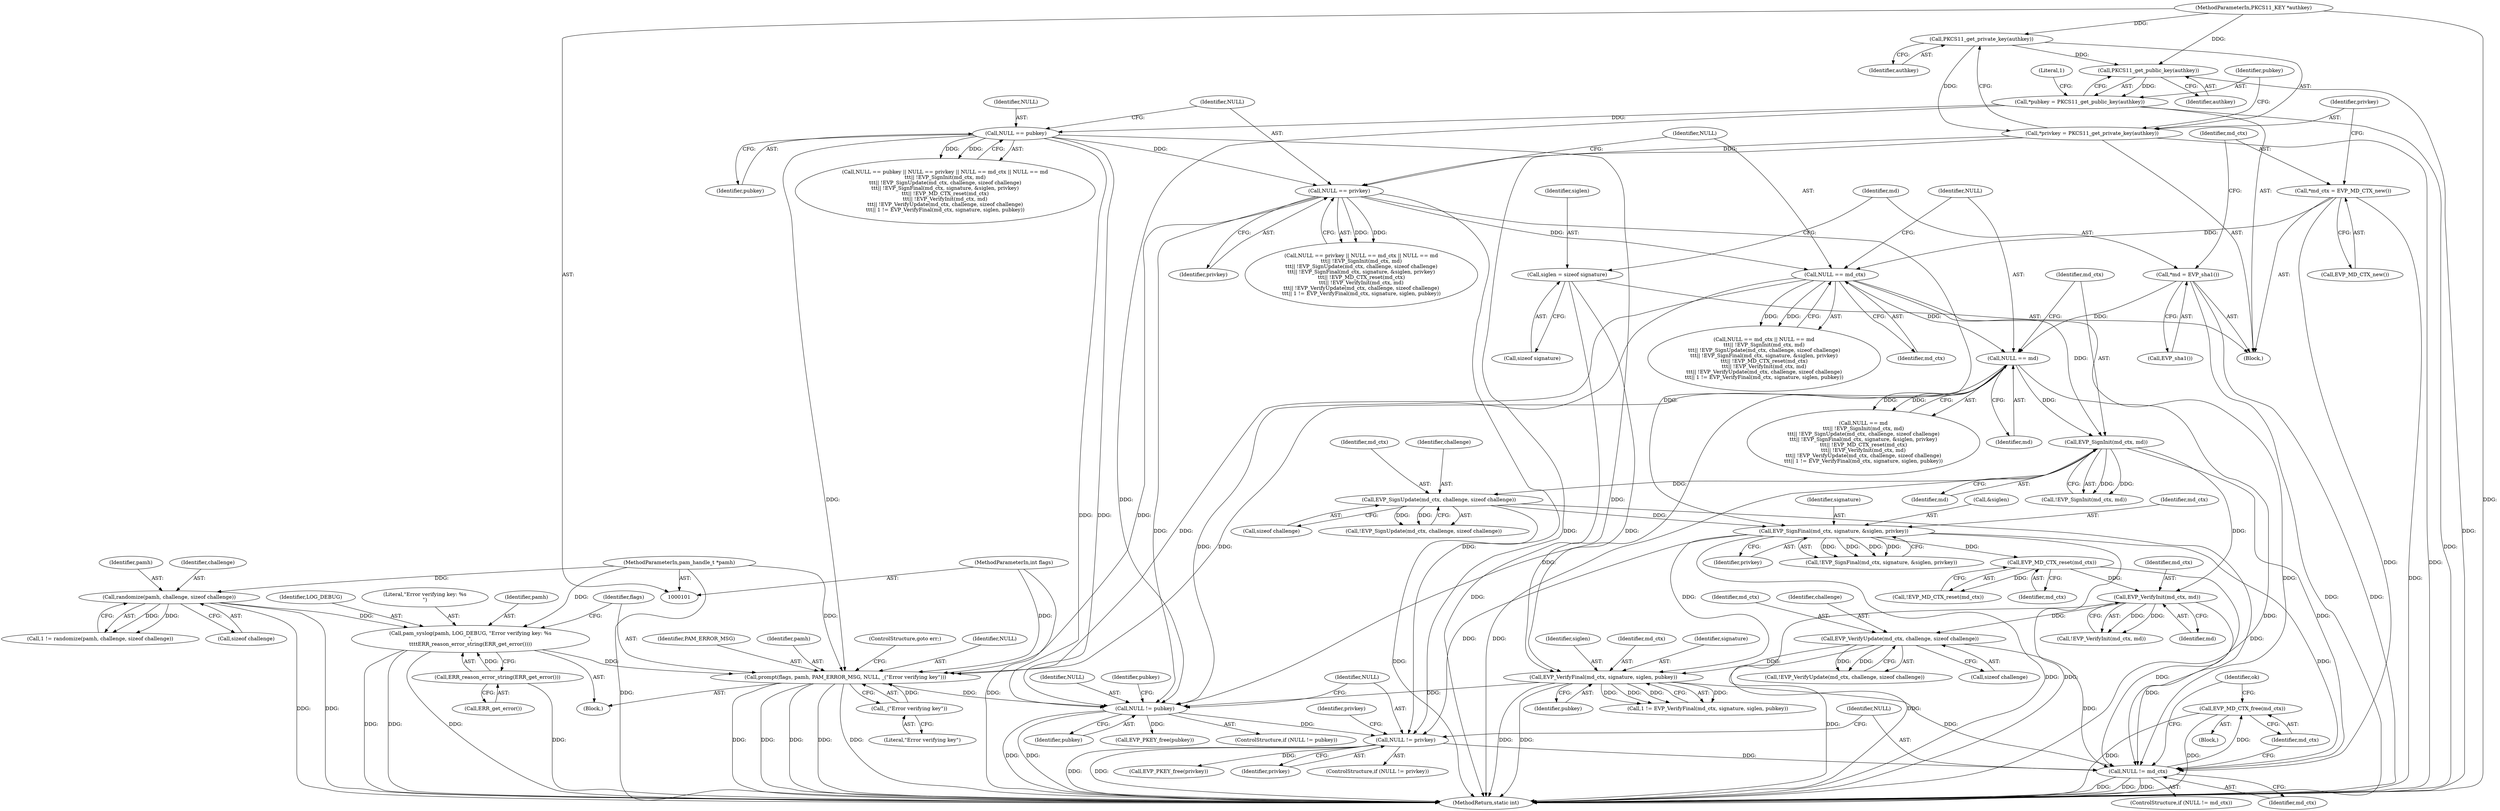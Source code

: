 digraph "0_pam_p11_d150b60e1e14c261b113f55681419ad1dfa8a76c@API" {
"1000241" [label="(Call,EVP_MD_CTX_free(md_ctx))"];
"1000237" [label="(Call,NULL != md_ctx)"];
"1000231" [label="(Call,NULL != privkey)"];
"1000225" [label="(Call,NULL != pubkey)"];
"1000212" [label="(Call,prompt(flags, pamh, PAM_ERROR_MSG, NULL, _(\"Error verifying key\")))"];
"1000103" [label="(MethodParameterIn,int flags)"];
"1000206" [label="(Call,pam_syslog(pamh, LOG_DEBUG, \"Error verifying key: %s\n\",\n\t\t\t\tERR_reason_error_string(ERR_get_error())))"];
"1000138" [label="(Call,randomize(pamh, challenge, sizeof challenge))"];
"1000102" [label="(MethodParameterIn,pam_handle_t *pamh)"];
"1000210" [label="(Call,ERR_reason_error_string(ERR_get_error()))"];
"1000159" [label="(Call,NULL == md)"];
"1000155" [label="(Call,NULL == md_ctx)"];
"1000151" [label="(Call,NULL == privkey)"];
"1000147" [label="(Call,NULL == pubkey)"];
"1000131" [label="(Call,*pubkey = PKCS11_get_public_key(authkey))"];
"1000133" [label="(Call,PKCS11_get_public_key(authkey))"];
"1000128" [label="(Call,PKCS11_get_private_key(authkey))"];
"1000104" [label="(MethodParameterIn,PKCS11_KEY *authkey)"];
"1000126" [label="(Call,*privkey = PKCS11_get_private_key(authkey))"];
"1000122" [label="(Call,*md_ctx = EVP_MD_CTX_new())"];
"1000118" [label="(Call,*md = EVP_sha1())"];
"1000217" [label="(Call,_(\"Error verifying key\"))"];
"1000200" [label="(Call,EVP_VerifyFinal(md_ctx, signature, siglen, pubkey))"];
"1000193" [label="(Call,EVP_VerifyUpdate(md_ctx, challenge, sizeof challenge))"];
"1000188" [label="(Call,EVP_VerifyInit(md_ctx, md))"];
"1000184" [label="(Call,EVP_MD_CTX_reset(md_ctx))"];
"1000176" [label="(Call,EVP_SignFinal(md_ctx, signature, &siglen, privkey))"];
"1000169" [label="(Call,EVP_SignUpdate(md_ctx, challenge, sizeof challenge))"];
"1000164" [label="(Call,EVP_SignInit(md_ctx, md))"];
"1000113" [label="(Call,siglen = sizeof signature)"];
"1000233" [label="(Identifier,privkey)"];
"1000129" [label="(Identifier,authkey)"];
"1000140" [label="(Identifier,challenge)"];
"1000245" [label="(MethodReturn,static int)"];
"1000166" [label="(Identifier,md)"];
"1000164" [label="(Call,EVP_SignInit(md_ctx, md))"];
"1000238" [label="(Identifier,NULL)"];
"1000205" [label="(Block,)"];
"1000172" [label="(Call,sizeof challenge)"];
"1000225" [label="(Call,NULL != pubkey)"];
"1000159" [label="(Call,NULL == md)"];
"1000202" [label="(Identifier,signature)"];
"1000185" [label="(Identifier,md_ctx)"];
"1000230" [label="(ControlStructure,if (NULL != privkey))"];
"1000207" [label="(Identifier,pamh)"];
"1000160" [label="(Identifier,NULL)"];
"1000228" [label="(Call,EVP_PKEY_free(pubkey))"];
"1000203" [label="(Identifier,siglen)"];
"1000244" [label="(Identifier,ok)"];
"1000216" [label="(Identifier,NULL)"];
"1000176" [label="(Call,EVP_SignFinal(md_ctx, signature, &siglen, privkey))"];
"1000229" [label="(Identifier,pubkey)"];
"1000213" [label="(Identifier,flags)"];
"1000200" [label="(Call,EVP_VerifyFinal(md_ctx, signature, siglen, pubkey))"];
"1000212" [label="(Call,prompt(flags, pamh, PAM_ERROR_MSG, NULL, _(\"Error verifying key\")))"];
"1000175" [label="(Call,!EVP_SignFinal(md_ctx, signature, &siglen, privkey))"];
"1000170" [label="(Identifier,md_ctx)"];
"1000148" [label="(Identifier,NULL)"];
"1000234" [label="(Call,EVP_PKEY_free(privkey))"];
"1000137" [label="(Literal,1)"];
"1000103" [label="(MethodParameterIn,int flags)"];
"1000206" [label="(Call,pam_syslog(pamh, LOG_DEBUG, \"Error verifying key: %s\n\",\n\t\t\t\tERR_reason_error_string(ERR_get_error())))"];
"1000211" [label="(Call,ERR_get_error())"];
"1000231" [label="(Call,NULL != privkey)"];
"1000152" [label="(Identifier,NULL)"];
"1000194" [label="(Identifier,md_ctx)"];
"1000190" [label="(Identifier,md)"];
"1000189" [label="(Identifier,md_ctx)"];
"1000178" [label="(Identifier,signature)"];
"1000113" [label="(Call,siglen = sizeof signature)"];
"1000224" [label="(ControlStructure,if (NULL != pubkey))"];
"1000240" [label="(Block,)"];
"1000128" [label="(Call,PKCS11_get_private_key(authkey))"];
"1000168" [label="(Call,!EVP_SignUpdate(md_ctx, challenge, sizeof challenge))"];
"1000155" [label="(Call,NULL == md_ctx)"];
"1000157" [label="(Identifier,md_ctx)"];
"1000120" [label="(Call,EVP_sha1())"];
"1000226" [label="(Identifier,NULL)"];
"1000147" [label="(Call,NULL == pubkey)"];
"1000136" [label="(Call,1 != randomize(pamh, challenge, sizeof challenge))"];
"1000196" [label="(Call,sizeof challenge)"];
"1000236" [label="(ControlStructure,if (NULL != md_ctx))"];
"1000215" [label="(Identifier,PAM_ERROR_MSG)"];
"1000161" [label="(Identifier,md)"];
"1000214" [label="(Identifier,pamh)"];
"1000165" [label="(Identifier,md_ctx)"];
"1000114" [label="(Identifier,siglen)"];
"1000237" [label="(Call,NULL != md_ctx)"];
"1000141" [label="(Call,sizeof challenge)"];
"1000126" [label="(Call,*privkey = PKCS11_get_private_key(authkey))"];
"1000146" [label="(Call,NULL == pubkey || NULL == privkey || NULL == md_ctx || NULL == md\n\t\t\t|| !EVP_SignInit(md_ctx, md)\n\t\t\t|| !EVP_SignUpdate(md_ctx, challenge, sizeof challenge)\n\t\t\t|| !EVP_SignFinal(md_ctx, signature, &siglen, privkey)\n\t\t\t|| !EVP_MD_CTX_reset(md_ctx)\n\t\t\t|| !EVP_VerifyInit(md_ctx, md)\n\t\t\t|| !EVP_VerifyUpdate(md_ctx, challenge, sizeof challenge)\n\t\t\t|| 1 != EVP_VerifyFinal(md_ctx, signature, siglen, pubkey))"];
"1000139" [label="(Identifier,pamh)"];
"1000208" [label="(Identifier,LOG_DEBUG)"];
"1000183" [label="(Call,!EVP_MD_CTX_reset(md_ctx))"];
"1000210" [label="(Call,ERR_reason_error_string(ERR_get_error()))"];
"1000198" [label="(Call,1 != EVP_VerifyFinal(md_ctx, signature, siglen, pubkey))"];
"1000153" [label="(Identifier,privkey)"];
"1000119" [label="(Identifier,md)"];
"1000195" [label="(Identifier,challenge)"];
"1000163" [label="(Call,!EVP_SignInit(md_ctx, md))"];
"1000235" [label="(Identifier,privkey)"];
"1000192" [label="(Call,!EVP_VerifyUpdate(md_ctx, challenge, sizeof challenge))"];
"1000102" [label="(MethodParameterIn,pam_handle_t *pamh)"];
"1000232" [label="(Identifier,NULL)"];
"1000151" [label="(Call,NULL == privkey)"];
"1000204" [label="(Identifier,pubkey)"];
"1000133" [label="(Call,PKCS11_get_public_key(authkey))"];
"1000104" [label="(MethodParameterIn,PKCS11_KEY *authkey)"];
"1000201" [label="(Identifier,md_ctx)"];
"1000181" [label="(Identifier,privkey)"];
"1000179" [label="(Call,&siglen)"];
"1000209" [label="(Literal,\"Error verifying key: %s\n\")"];
"1000156" [label="(Identifier,NULL)"];
"1000227" [label="(Identifier,pubkey)"];
"1000134" [label="(Identifier,authkey)"];
"1000138" [label="(Call,randomize(pamh, challenge, sizeof challenge))"];
"1000217" [label="(Call,_(\"Error verifying key\"))"];
"1000188" [label="(Call,EVP_VerifyInit(md_ctx, md))"];
"1000158" [label="(Call,NULL == md\n\t\t\t|| !EVP_SignInit(md_ctx, md)\n\t\t\t|| !EVP_SignUpdate(md_ctx, challenge, sizeof challenge)\n\t\t\t|| !EVP_SignFinal(md_ctx, signature, &siglen, privkey)\n\t\t\t|| !EVP_MD_CTX_reset(md_ctx)\n\t\t\t|| !EVP_VerifyInit(md_ctx, md)\n\t\t\t|| !EVP_VerifyUpdate(md_ctx, challenge, sizeof challenge)\n\t\t\t|| 1 != EVP_VerifyFinal(md_ctx, signature, siglen, pubkey))"];
"1000131" [label="(Call,*pubkey = PKCS11_get_public_key(authkey))"];
"1000124" [label="(Call,EVP_MD_CTX_new())"];
"1000132" [label="(Identifier,pubkey)"];
"1000127" [label="(Identifier,privkey)"];
"1000241" [label="(Call,EVP_MD_CTX_free(md_ctx))"];
"1000115" [label="(Call,sizeof signature)"];
"1000169" [label="(Call,EVP_SignUpdate(md_ctx, challenge, sizeof challenge))"];
"1000149" [label="(Identifier,pubkey)"];
"1000187" [label="(Call,!EVP_VerifyInit(md_ctx, md))"];
"1000150" [label="(Call,NULL == privkey || NULL == md_ctx || NULL == md\n\t\t\t|| !EVP_SignInit(md_ctx, md)\n\t\t\t|| !EVP_SignUpdate(md_ctx, challenge, sizeof challenge)\n\t\t\t|| !EVP_SignFinal(md_ctx, signature, &siglen, privkey)\n\t\t\t|| !EVP_MD_CTX_reset(md_ctx)\n\t\t\t|| !EVP_VerifyInit(md_ctx, md)\n\t\t\t|| !EVP_VerifyUpdate(md_ctx, challenge, sizeof challenge)\n\t\t\t|| 1 != EVP_VerifyFinal(md_ctx, signature, siglen, pubkey))"];
"1000105" [label="(Block,)"];
"1000122" [label="(Call,*md_ctx = EVP_MD_CTX_new())"];
"1000177" [label="(Identifier,md_ctx)"];
"1000193" [label="(Call,EVP_VerifyUpdate(md_ctx, challenge, sizeof challenge))"];
"1000171" [label="(Identifier,challenge)"];
"1000123" [label="(Identifier,md_ctx)"];
"1000219" [label="(ControlStructure,goto err;)"];
"1000242" [label="(Identifier,md_ctx)"];
"1000118" [label="(Call,*md = EVP_sha1())"];
"1000154" [label="(Call,NULL == md_ctx || NULL == md\n\t\t\t|| !EVP_SignInit(md_ctx, md)\n\t\t\t|| !EVP_SignUpdate(md_ctx, challenge, sizeof challenge)\n\t\t\t|| !EVP_SignFinal(md_ctx, signature, &siglen, privkey)\n\t\t\t|| !EVP_MD_CTX_reset(md_ctx)\n\t\t\t|| !EVP_VerifyInit(md_ctx, md)\n\t\t\t|| !EVP_VerifyUpdate(md_ctx, challenge, sizeof challenge)\n\t\t\t|| 1 != EVP_VerifyFinal(md_ctx, signature, siglen, pubkey))"];
"1000218" [label="(Literal,\"Error verifying key\")"];
"1000239" [label="(Identifier,md_ctx)"];
"1000184" [label="(Call,EVP_MD_CTX_reset(md_ctx))"];
"1000241" -> "1000240"  [label="AST: "];
"1000241" -> "1000242"  [label="CFG: "];
"1000242" -> "1000241"  [label="AST: "];
"1000244" -> "1000241"  [label="CFG: "];
"1000241" -> "1000245"  [label="DDG: "];
"1000241" -> "1000245"  [label="DDG: "];
"1000237" -> "1000241"  [label="DDG: "];
"1000237" -> "1000236"  [label="AST: "];
"1000237" -> "1000239"  [label="CFG: "];
"1000238" -> "1000237"  [label="AST: "];
"1000239" -> "1000237"  [label="AST: "];
"1000242" -> "1000237"  [label="CFG: "];
"1000244" -> "1000237"  [label="CFG: "];
"1000237" -> "1000245"  [label="DDG: "];
"1000237" -> "1000245"  [label="DDG: "];
"1000237" -> "1000245"  [label="DDG: "];
"1000231" -> "1000237"  [label="DDG: "];
"1000184" -> "1000237"  [label="DDG: "];
"1000155" -> "1000237"  [label="DDG: "];
"1000188" -> "1000237"  [label="DDG: "];
"1000122" -> "1000237"  [label="DDG: "];
"1000164" -> "1000237"  [label="DDG: "];
"1000193" -> "1000237"  [label="DDG: "];
"1000200" -> "1000237"  [label="DDG: "];
"1000176" -> "1000237"  [label="DDG: "];
"1000169" -> "1000237"  [label="DDG: "];
"1000231" -> "1000230"  [label="AST: "];
"1000231" -> "1000233"  [label="CFG: "];
"1000232" -> "1000231"  [label="AST: "];
"1000233" -> "1000231"  [label="AST: "];
"1000235" -> "1000231"  [label="CFG: "];
"1000238" -> "1000231"  [label="CFG: "];
"1000231" -> "1000245"  [label="DDG: "];
"1000231" -> "1000245"  [label="DDG: "];
"1000225" -> "1000231"  [label="DDG: "];
"1000176" -> "1000231"  [label="DDG: "];
"1000126" -> "1000231"  [label="DDG: "];
"1000151" -> "1000231"  [label="DDG: "];
"1000231" -> "1000234"  [label="DDG: "];
"1000225" -> "1000224"  [label="AST: "];
"1000225" -> "1000227"  [label="CFG: "];
"1000226" -> "1000225"  [label="AST: "];
"1000227" -> "1000225"  [label="AST: "];
"1000229" -> "1000225"  [label="CFG: "];
"1000232" -> "1000225"  [label="CFG: "];
"1000225" -> "1000245"  [label="DDG: "];
"1000225" -> "1000245"  [label="DDG: "];
"1000212" -> "1000225"  [label="DDG: "];
"1000159" -> "1000225"  [label="DDG: "];
"1000151" -> "1000225"  [label="DDG: "];
"1000147" -> "1000225"  [label="DDG: "];
"1000147" -> "1000225"  [label="DDG: "];
"1000155" -> "1000225"  [label="DDG: "];
"1000131" -> "1000225"  [label="DDG: "];
"1000200" -> "1000225"  [label="DDG: "];
"1000225" -> "1000228"  [label="DDG: "];
"1000212" -> "1000205"  [label="AST: "];
"1000212" -> "1000217"  [label="CFG: "];
"1000213" -> "1000212"  [label="AST: "];
"1000214" -> "1000212"  [label="AST: "];
"1000215" -> "1000212"  [label="AST: "];
"1000216" -> "1000212"  [label="AST: "];
"1000217" -> "1000212"  [label="AST: "];
"1000219" -> "1000212"  [label="CFG: "];
"1000212" -> "1000245"  [label="DDG: "];
"1000212" -> "1000245"  [label="DDG: "];
"1000212" -> "1000245"  [label="DDG: "];
"1000212" -> "1000245"  [label="DDG: "];
"1000212" -> "1000245"  [label="DDG: "];
"1000103" -> "1000212"  [label="DDG: "];
"1000206" -> "1000212"  [label="DDG: "];
"1000102" -> "1000212"  [label="DDG: "];
"1000159" -> "1000212"  [label="DDG: "];
"1000151" -> "1000212"  [label="DDG: "];
"1000147" -> "1000212"  [label="DDG: "];
"1000155" -> "1000212"  [label="DDG: "];
"1000217" -> "1000212"  [label="DDG: "];
"1000103" -> "1000101"  [label="AST: "];
"1000103" -> "1000245"  [label="DDG: "];
"1000206" -> "1000205"  [label="AST: "];
"1000206" -> "1000210"  [label="CFG: "];
"1000207" -> "1000206"  [label="AST: "];
"1000208" -> "1000206"  [label="AST: "];
"1000209" -> "1000206"  [label="AST: "];
"1000210" -> "1000206"  [label="AST: "];
"1000213" -> "1000206"  [label="CFG: "];
"1000206" -> "1000245"  [label="DDG: "];
"1000206" -> "1000245"  [label="DDG: "];
"1000206" -> "1000245"  [label="DDG: "];
"1000138" -> "1000206"  [label="DDG: "];
"1000102" -> "1000206"  [label="DDG: "];
"1000210" -> "1000206"  [label="DDG: "];
"1000138" -> "1000136"  [label="AST: "];
"1000138" -> "1000141"  [label="CFG: "];
"1000139" -> "1000138"  [label="AST: "];
"1000140" -> "1000138"  [label="AST: "];
"1000141" -> "1000138"  [label="AST: "];
"1000136" -> "1000138"  [label="CFG: "];
"1000138" -> "1000245"  [label="DDG: "];
"1000138" -> "1000245"  [label="DDG: "];
"1000138" -> "1000136"  [label="DDG: "];
"1000138" -> "1000136"  [label="DDG: "];
"1000102" -> "1000138"  [label="DDG: "];
"1000102" -> "1000101"  [label="AST: "];
"1000102" -> "1000245"  [label="DDG: "];
"1000210" -> "1000211"  [label="CFG: "];
"1000211" -> "1000210"  [label="AST: "];
"1000210" -> "1000245"  [label="DDG: "];
"1000159" -> "1000158"  [label="AST: "];
"1000159" -> "1000161"  [label="CFG: "];
"1000160" -> "1000159"  [label="AST: "];
"1000161" -> "1000159"  [label="AST: "];
"1000165" -> "1000159"  [label="CFG: "];
"1000158" -> "1000159"  [label="CFG: "];
"1000159" -> "1000245"  [label="DDG: "];
"1000159" -> "1000158"  [label="DDG: "];
"1000159" -> "1000158"  [label="DDG: "];
"1000155" -> "1000159"  [label="DDG: "];
"1000118" -> "1000159"  [label="DDG: "];
"1000159" -> "1000164"  [label="DDG: "];
"1000155" -> "1000154"  [label="AST: "];
"1000155" -> "1000157"  [label="CFG: "];
"1000156" -> "1000155"  [label="AST: "];
"1000157" -> "1000155"  [label="AST: "];
"1000160" -> "1000155"  [label="CFG: "];
"1000154" -> "1000155"  [label="CFG: "];
"1000155" -> "1000154"  [label="DDG: "];
"1000155" -> "1000154"  [label="DDG: "];
"1000151" -> "1000155"  [label="DDG: "];
"1000122" -> "1000155"  [label="DDG: "];
"1000155" -> "1000164"  [label="DDG: "];
"1000151" -> "1000150"  [label="AST: "];
"1000151" -> "1000153"  [label="CFG: "];
"1000152" -> "1000151"  [label="AST: "];
"1000153" -> "1000151"  [label="AST: "];
"1000156" -> "1000151"  [label="CFG: "];
"1000150" -> "1000151"  [label="CFG: "];
"1000151" -> "1000150"  [label="DDG: "];
"1000151" -> "1000150"  [label="DDG: "];
"1000147" -> "1000151"  [label="DDG: "];
"1000126" -> "1000151"  [label="DDG: "];
"1000151" -> "1000176"  [label="DDG: "];
"1000147" -> "1000146"  [label="AST: "];
"1000147" -> "1000149"  [label="CFG: "];
"1000148" -> "1000147"  [label="AST: "];
"1000149" -> "1000147"  [label="AST: "];
"1000152" -> "1000147"  [label="CFG: "];
"1000146" -> "1000147"  [label="CFG: "];
"1000147" -> "1000146"  [label="DDG: "];
"1000147" -> "1000146"  [label="DDG: "];
"1000131" -> "1000147"  [label="DDG: "];
"1000147" -> "1000200"  [label="DDG: "];
"1000131" -> "1000105"  [label="AST: "];
"1000131" -> "1000133"  [label="CFG: "];
"1000132" -> "1000131"  [label="AST: "];
"1000133" -> "1000131"  [label="AST: "];
"1000137" -> "1000131"  [label="CFG: "];
"1000131" -> "1000245"  [label="DDG: "];
"1000133" -> "1000131"  [label="DDG: "];
"1000133" -> "1000134"  [label="CFG: "];
"1000134" -> "1000133"  [label="AST: "];
"1000133" -> "1000245"  [label="DDG: "];
"1000128" -> "1000133"  [label="DDG: "];
"1000104" -> "1000133"  [label="DDG: "];
"1000128" -> "1000126"  [label="AST: "];
"1000128" -> "1000129"  [label="CFG: "];
"1000129" -> "1000128"  [label="AST: "];
"1000126" -> "1000128"  [label="CFG: "];
"1000128" -> "1000126"  [label="DDG: "];
"1000104" -> "1000128"  [label="DDG: "];
"1000104" -> "1000101"  [label="AST: "];
"1000104" -> "1000245"  [label="DDG: "];
"1000126" -> "1000105"  [label="AST: "];
"1000127" -> "1000126"  [label="AST: "];
"1000132" -> "1000126"  [label="CFG: "];
"1000126" -> "1000245"  [label="DDG: "];
"1000122" -> "1000105"  [label="AST: "];
"1000122" -> "1000124"  [label="CFG: "];
"1000123" -> "1000122"  [label="AST: "];
"1000124" -> "1000122"  [label="AST: "];
"1000127" -> "1000122"  [label="CFG: "];
"1000122" -> "1000245"  [label="DDG: "];
"1000118" -> "1000105"  [label="AST: "];
"1000118" -> "1000120"  [label="CFG: "];
"1000119" -> "1000118"  [label="AST: "];
"1000120" -> "1000118"  [label="AST: "];
"1000123" -> "1000118"  [label="CFG: "];
"1000118" -> "1000245"  [label="DDG: "];
"1000118" -> "1000245"  [label="DDG: "];
"1000217" -> "1000218"  [label="CFG: "];
"1000218" -> "1000217"  [label="AST: "];
"1000200" -> "1000198"  [label="AST: "];
"1000200" -> "1000204"  [label="CFG: "];
"1000201" -> "1000200"  [label="AST: "];
"1000202" -> "1000200"  [label="AST: "];
"1000203" -> "1000200"  [label="AST: "];
"1000204" -> "1000200"  [label="AST: "];
"1000198" -> "1000200"  [label="CFG: "];
"1000200" -> "1000245"  [label="DDG: "];
"1000200" -> "1000245"  [label="DDG: "];
"1000200" -> "1000198"  [label="DDG: "];
"1000200" -> "1000198"  [label="DDG: "];
"1000200" -> "1000198"  [label="DDG: "];
"1000200" -> "1000198"  [label="DDG: "];
"1000193" -> "1000200"  [label="DDG: "];
"1000176" -> "1000200"  [label="DDG: "];
"1000113" -> "1000200"  [label="DDG: "];
"1000193" -> "1000192"  [label="AST: "];
"1000193" -> "1000196"  [label="CFG: "];
"1000194" -> "1000193"  [label="AST: "];
"1000195" -> "1000193"  [label="AST: "];
"1000196" -> "1000193"  [label="AST: "];
"1000192" -> "1000193"  [label="CFG: "];
"1000193" -> "1000245"  [label="DDG: "];
"1000193" -> "1000192"  [label="DDG: "];
"1000193" -> "1000192"  [label="DDG: "];
"1000188" -> "1000193"  [label="DDG: "];
"1000188" -> "1000187"  [label="AST: "];
"1000188" -> "1000190"  [label="CFG: "];
"1000189" -> "1000188"  [label="AST: "];
"1000190" -> "1000188"  [label="AST: "];
"1000187" -> "1000188"  [label="CFG: "];
"1000188" -> "1000245"  [label="DDG: "];
"1000188" -> "1000187"  [label="DDG: "];
"1000188" -> "1000187"  [label="DDG: "];
"1000184" -> "1000188"  [label="DDG: "];
"1000164" -> "1000188"  [label="DDG: "];
"1000184" -> "1000183"  [label="AST: "];
"1000184" -> "1000185"  [label="CFG: "];
"1000185" -> "1000184"  [label="AST: "];
"1000183" -> "1000184"  [label="CFG: "];
"1000184" -> "1000183"  [label="DDG: "];
"1000176" -> "1000184"  [label="DDG: "];
"1000176" -> "1000175"  [label="AST: "];
"1000176" -> "1000181"  [label="CFG: "];
"1000177" -> "1000176"  [label="AST: "];
"1000178" -> "1000176"  [label="AST: "];
"1000179" -> "1000176"  [label="AST: "];
"1000181" -> "1000176"  [label="AST: "];
"1000175" -> "1000176"  [label="CFG: "];
"1000176" -> "1000245"  [label="DDG: "];
"1000176" -> "1000245"  [label="DDG: "];
"1000176" -> "1000175"  [label="DDG: "];
"1000176" -> "1000175"  [label="DDG: "];
"1000176" -> "1000175"  [label="DDG: "];
"1000176" -> "1000175"  [label="DDG: "];
"1000169" -> "1000176"  [label="DDG: "];
"1000169" -> "1000168"  [label="AST: "];
"1000169" -> "1000172"  [label="CFG: "];
"1000170" -> "1000169"  [label="AST: "];
"1000171" -> "1000169"  [label="AST: "];
"1000172" -> "1000169"  [label="AST: "];
"1000168" -> "1000169"  [label="CFG: "];
"1000169" -> "1000245"  [label="DDG: "];
"1000169" -> "1000168"  [label="DDG: "];
"1000169" -> "1000168"  [label="DDG: "];
"1000164" -> "1000169"  [label="DDG: "];
"1000164" -> "1000163"  [label="AST: "];
"1000164" -> "1000166"  [label="CFG: "];
"1000165" -> "1000164"  [label="AST: "];
"1000166" -> "1000164"  [label="AST: "];
"1000163" -> "1000164"  [label="CFG: "];
"1000164" -> "1000245"  [label="DDG: "];
"1000164" -> "1000163"  [label="DDG: "];
"1000164" -> "1000163"  [label="DDG: "];
"1000113" -> "1000105"  [label="AST: "];
"1000113" -> "1000115"  [label="CFG: "];
"1000114" -> "1000113"  [label="AST: "];
"1000115" -> "1000113"  [label="AST: "];
"1000119" -> "1000113"  [label="CFG: "];
"1000113" -> "1000245"  [label="DDG: "];
}
